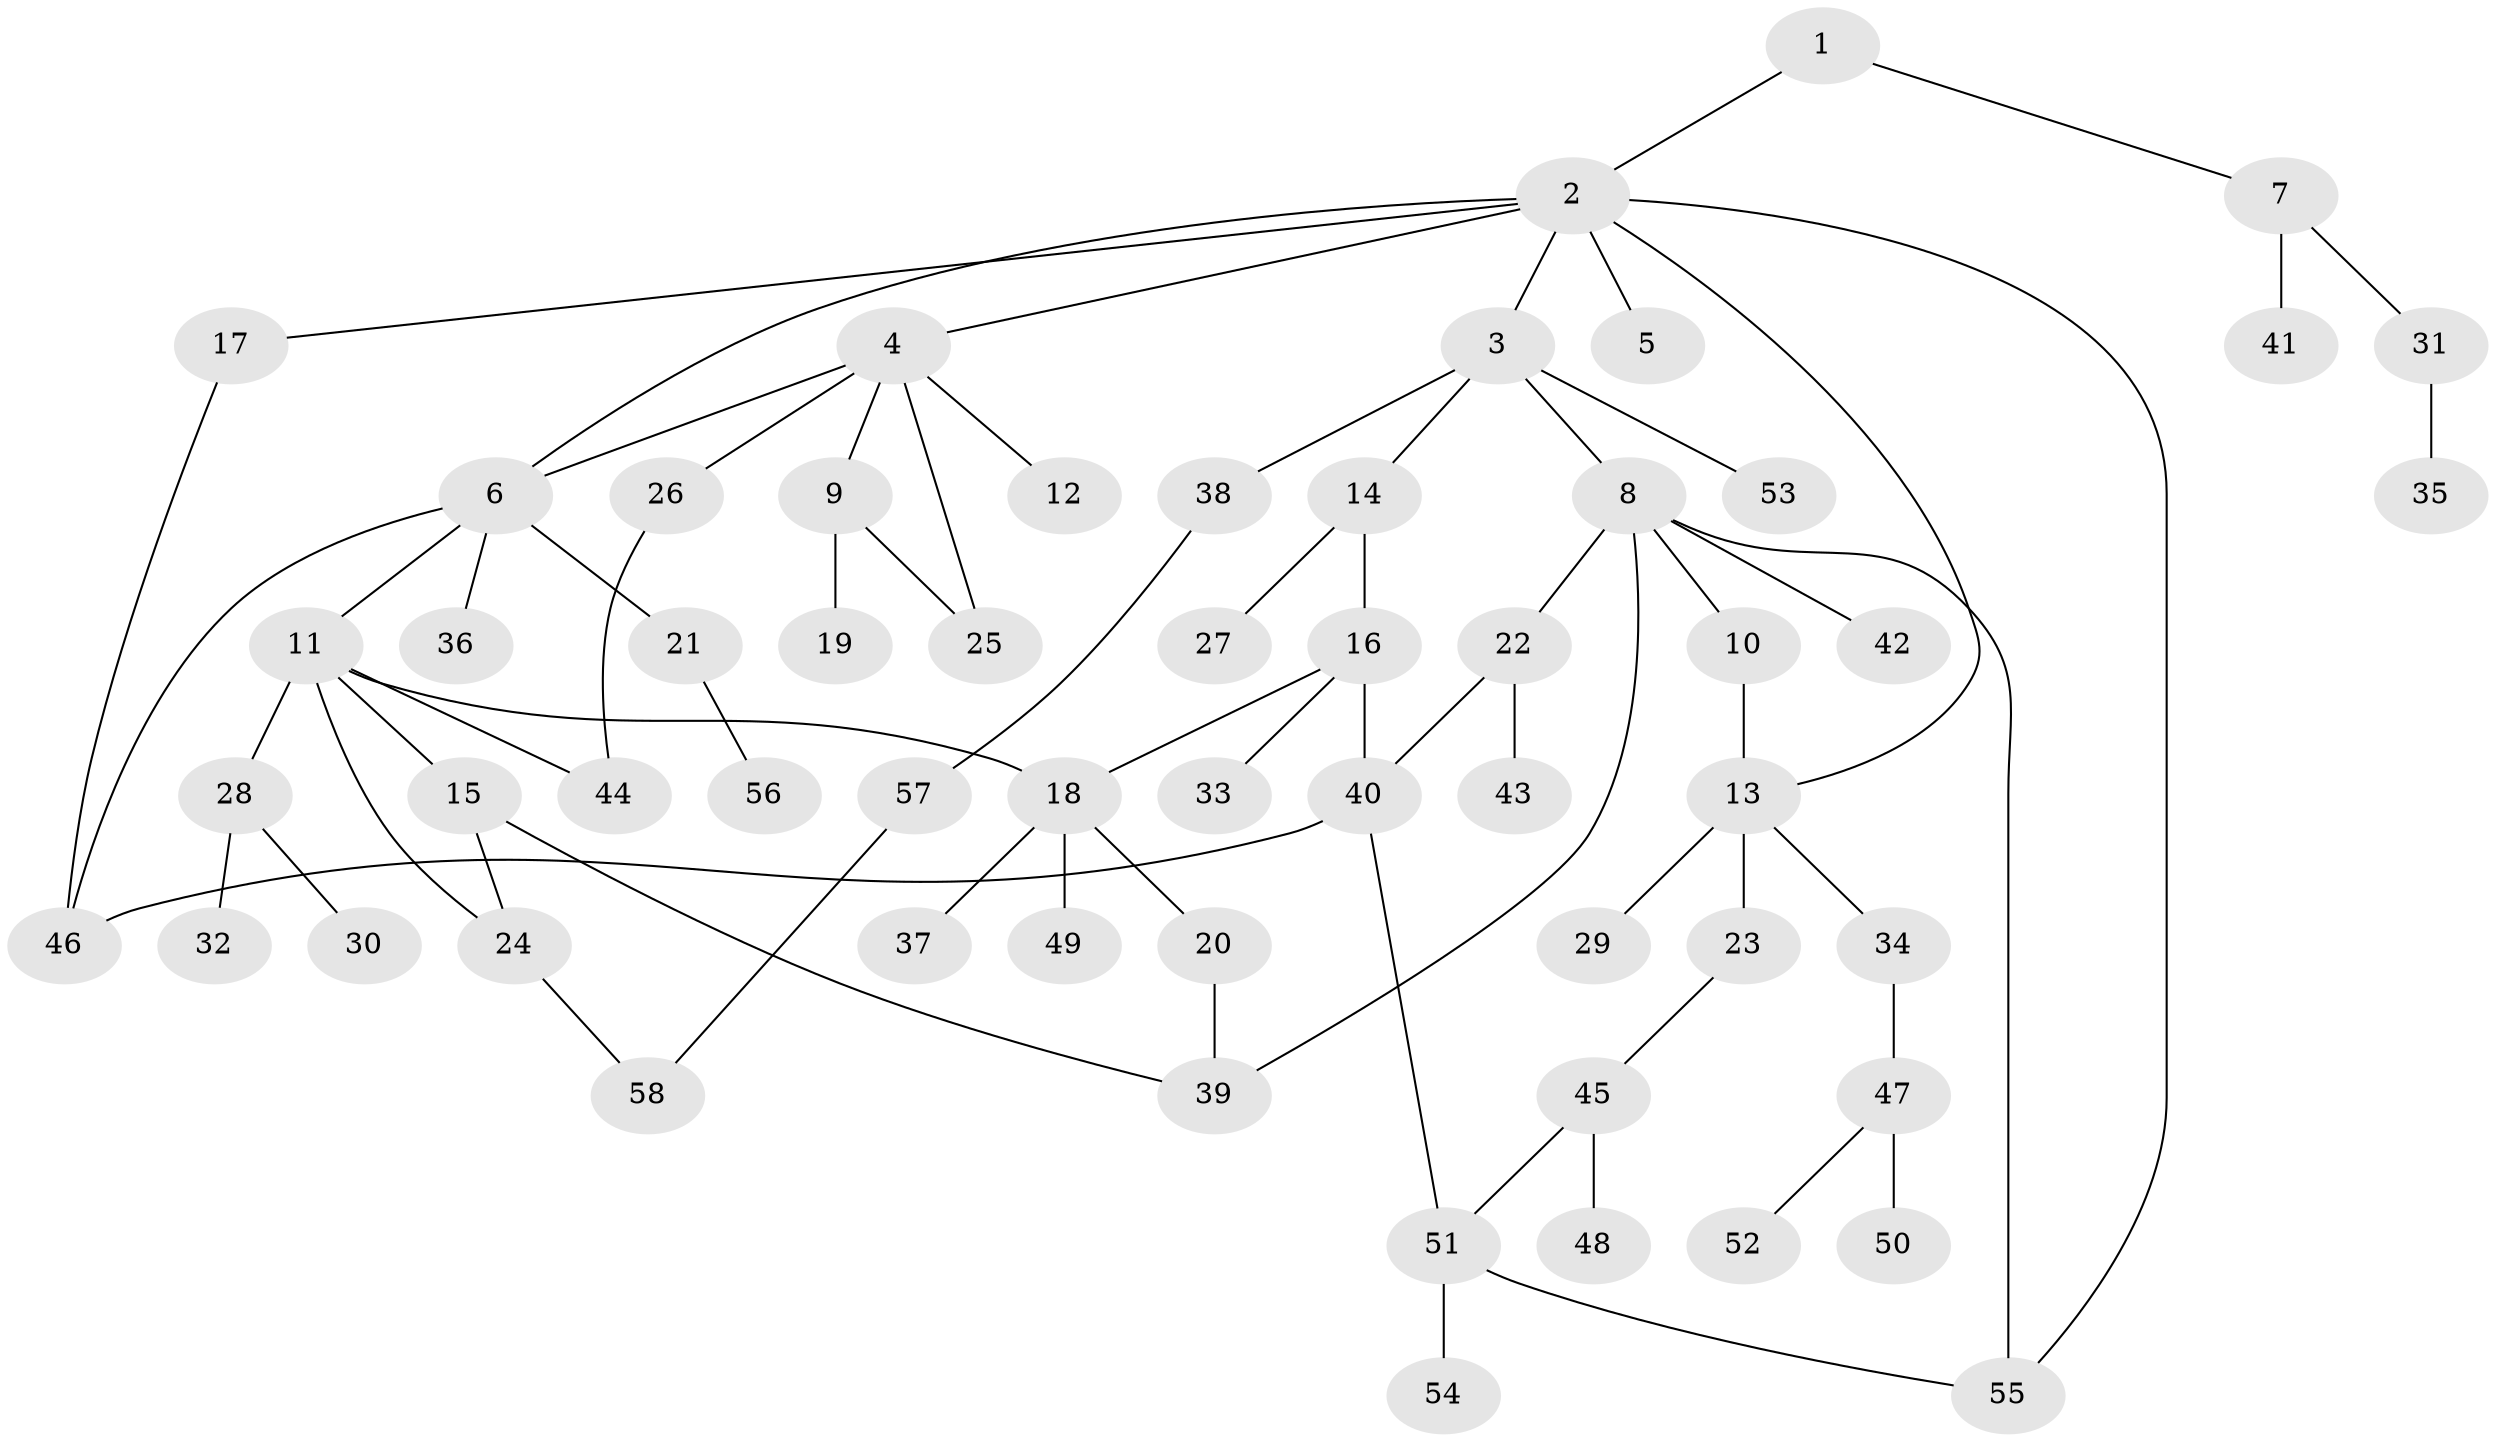 // Generated by graph-tools (version 1.1) at 2025/49/03/09/25 03:49:20]
// undirected, 58 vertices, 72 edges
graph export_dot {
graph [start="1"]
  node [color=gray90,style=filled];
  1;
  2;
  3;
  4;
  5;
  6;
  7;
  8;
  9;
  10;
  11;
  12;
  13;
  14;
  15;
  16;
  17;
  18;
  19;
  20;
  21;
  22;
  23;
  24;
  25;
  26;
  27;
  28;
  29;
  30;
  31;
  32;
  33;
  34;
  35;
  36;
  37;
  38;
  39;
  40;
  41;
  42;
  43;
  44;
  45;
  46;
  47;
  48;
  49;
  50;
  51;
  52;
  53;
  54;
  55;
  56;
  57;
  58;
  1 -- 2;
  1 -- 7;
  2 -- 3;
  2 -- 4;
  2 -- 5;
  2 -- 13;
  2 -- 17;
  2 -- 6;
  2 -- 55;
  3 -- 8;
  3 -- 14;
  3 -- 38;
  3 -- 53;
  4 -- 6;
  4 -- 9;
  4 -- 12;
  4 -- 26;
  4 -- 25;
  6 -- 11;
  6 -- 21;
  6 -- 36;
  6 -- 46;
  7 -- 31;
  7 -- 41;
  8 -- 10;
  8 -- 22;
  8 -- 42;
  8 -- 55;
  8 -- 39;
  9 -- 19;
  9 -- 25;
  10 -- 13;
  11 -- 15;
  11 -- 28;
  11 -- 44;
  11 -- 18;
  11 -- 24;
  13 -- 23;
  13 -- 29;
  13 -- 34;
  14 -- 16;
  14 -- 27;
  15 -- 24;
  15 -- 39;
  16 -- 18;
  16 -- 33;
  16 -- 40;
  17 -- 46;
  18 -- 20;
  18 -- 37;
  18 -- 49;
  20 -- 39;
  21 -- 56;
  22 -- 40;
  22 -- 43;
  23 -- 45;
  24 -- 58;
  26 -- 44;
  28 -- 30;
  28 -- 32;
  31 -- 35;
  34 -- 47;
  38 -- 57;
  40 -- 46;
  40 -- 51;
  45 -- 48;
  45 -- 51;
  47 -- 50;
  47 -- 52;
  51 -- 54;
  51 -- 55;
  57 -- 58;
}
